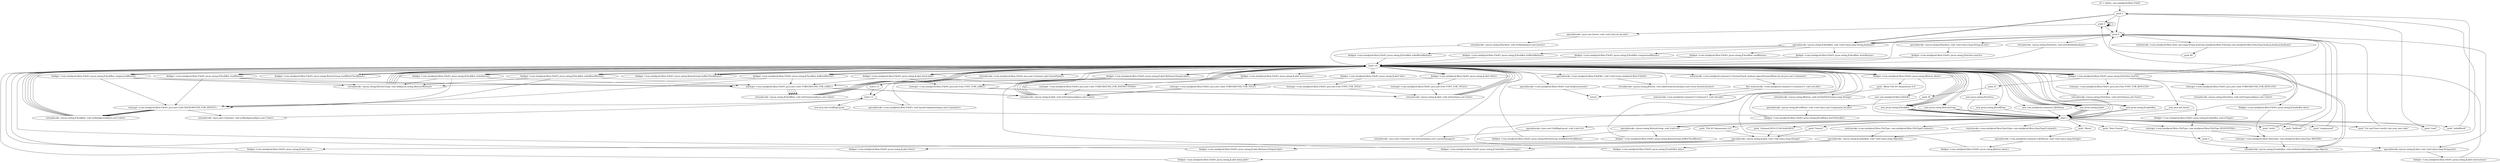 digraph "" {
    "r0 := @this: com.mindprod.fileio.FileIO"
    "push 1"
    "r0 := @this: com.mindprod.fileio.FileIO"->"push 1";
    "push 5"
    "push 1"->"push 5";
    "push 0"
    "push 5"->"push 0";
    "load.r r0"
    "push 0"->"load.r r0";
    "staticinvoke <com.mindprod.common11.VersionCheck: boolean isJavaVersionOK(int,int,int,java.awt.Container)>"
    "load.r r0"->"staticinvoke <com.mindprod.common11.VersionCheck: boolean isJavaVersionOK(int,int,int,java.awt.Container)>";
    "ifne staticinvoke <com.mindprod.common13.Common13: void setLaf()>"
    "staticinvoke <com.mindprod.common11.VersionCheck: boolean isJavaVersionOK(int,int,int,java.awt.Container)>"->"ifne staticinvoke <com.mindprod.common13.Common13: void setLaf()>";
    "return"
    "ifne staticinvoke <com.mindprod.common13.Common13: void setLaf()>"->"return";
    "staticinvoke <com.mindprod.common13.Common13: void setLaf()>"
    "ifne staticinvoke <com.mindprod.common13.Common13: void setLaf()>"->"staticinvoke <com.mindprod.common13.Common13: void setLaf()>";
    "staticinvoke <com.mindprod.common13.Common13: void setLaf()>"->"load.r r0";
    "virtualinvoke <com.mindprod.fileio.FileIO: java.awt.Container getContentPane()>"
    "load.r r0"->"virtualinvoke <com.mindprod.fileio.FileIO: java.awt.Container getContentPane()>";
    "store.r r1"
    "virtualinvoke <com.mindprod.fileio.FileIO: java.awt.Container getContentPane()>"->"store.r r1";
    "load.r r1"
    "store.r r1"->"load.r r1";
    "staticget <com.mindprod.fileio.FileIO: java.awt.Color BACKGROUND_FOR_APPLET>"
    "load.r r1"->"staticget <com.mindprod.fileio.FileIO: java.awt.Color BACKGROUND_FOR_APPLET>";
    "virtualinvoke <java.awt.Container: void setBackground(java.awt.Color)>"
    "staticget <com.mindprod.fileio.FileIO: java.awt.Color BACKGROUND_FOR_APPLET>"->"virtualinvoke <java.awt.Container: void setBackground(java.awt.Color)>";
    "virtualinvoke <java.awt.Container: void setBackground(java.awt.Color)>"->"load.r r1";
    "new java.awt.GridBagLayout"
    "load.r r1"->"new java.awt.GridBagLayout";
    "dup1.r"
    "new java.awt.GridBagLayout"->"dup1.r";
    "specialinvoke <java.awt.GridBagLayout: void <init>()>"
    "dup1.r"->"specialinvoke <java.awt.GridBagLayout: void <init>()>";
    "virtualinvoke <java.awt.Container: void setLayout(java.awt.LayoutManager)>"
    "specialinvoke <java.awt.GridBagLayout: void <init>()>"->"virtualinvoke <java.awt.Container: void setLayout(java.awt.LayoutManager)>";
    "virtualinvoke <java.awt.Container: void setLayout(java.awt.LayoutManager)>"->"load.r r0";
    "new com.mindprod.common13.JEButton"
    "load.r r0"->"new com.mindprod.common13.JEButton";
    "new com.mindprod.common13.JEButton"->"dup1.r";
    "push \"About\""
    "dup1.r"->"push \"About\"";
    "specialinvoke <com.mindprod.common13.JEButton: void <init>(java.lang.String)>"
    "push \"About\""->"specialinvoke <com.mindprod.common13.JEButton: void <init>(java.lang.String)>";
    "fieldput <com.mindprod.fileio.FileIO: javax.swing.JButton about>"
    "specialinvoke <com.mindprod.common13.JEButton: void <init>(java.lang.String)>"->"fieldput <com.mindprod.fileio.FileIO: javax.swing.JButton about>";
    "fieldput <com.mindprod.fileio.FileIO: javax.swing.JButton about>"->"load.r r0";
    "fieldget <com.mindprod.fileio.FileIO: javax.swing.JButton about>"
    "load.r r0"->"fieldget <com.mindprod.fileio.FileIO: javax.swing.JButton about>";
    "push \"About File I/O Amanuensis 6.0\""
    "fieldget <com.mindprod.fileio.FileIO: javax.swing.JButton about>"->"push \"About File I/O Amanuensis 6.0\"";
    "virtualinvoke <javax.swing.JButton: void setToolTipText(java.lang.String)>"
    "push \"About File I/O Amanuensis 6.0\""->"virtualinvoke <javax.swing.JButton: void setToolTipText(java.lang.String)>";
    "virtualinvoke <javax.swing.JButton: void setToolTipText(java.lang.String)>"->"load.r r0";
    "load.r r0"->"fieldget <com.mindprod.fileio.FileIO: javax.swing.JButton about>";
    "new com.mindprod.fileio.FileIO$1"
    "fieldget <com.mindprod.fileio.FileIO: javax.swing.JButton about>"->"new com.mindprod.fileio.FileIO$1";
    "new com.mindprod.fileio.FileIO$1"->"dup1.r";
    "dup1.r"->"load.r r0";
    "specialinvoke <com.mindprod.fileio.FileIO$1: void <init>(com.mindprod.fileio.FileIO)>"
    "load.r r0"->"specialinvoke <com.mindprod.fileio.FileIO$1: void <init>(com.mindprod.fileio.FileIO)>";
    "virtualinvoke <javax.swing.JButton: void addActionListener(java.awt.event.ActionListener)>"
    "specialinvoke <com.mindprod.fileio.FileIO$1: void <init>(com.mindprod.fileio.FileIO)>"->"virtualinvoke <javax.swing.JButton: void addActionListener(java.awt.event.ActionListener)>";
    "virtualinvoke <javax.swing.JButton: void addActionListener(java.awt.event.ActionListener)>"->"load.r r0";
    "new javax.swing.JLabel"
    "load.r r0"->"new javax.swing.JLabel";
    "new javax.swing.JLabel"->"dup1.r";
    "push \"File I/O Amanuensis 6.0\""
    "dup1.r"->"push \"File I/O Amanuensis 6.0\"";
    "specialinvoke <javax.swing.JLabel: void <init>(java.lang.String)>"
    "push \"File I/O Amanuensis 6.0\""->"specialinvoke <javax.swing.JLabel: void <init>(java.lang.String)>";
    "fieldput <com.mindprod.fileio.FileIO: javax.swing.JLabel title>"
    "specialinvoke <javax.swing.JLabel: void <init>(java.lang.String)>"->"fieldput <com.mindprod.fileio.FileIO: javax.swing.JLabel title>";
    "fieldput <com.mindprod.fileio.FileIO: javax.swing.JLabel title>"->"load.r r0";
    "fieldget <com.mindprod.fileio.FileIO: javax.swing.JLabel title>"
    "load.r r0"->"fieldget <com.mindprod.fileio.FileIO: javax.swing.JLabel title>";
    "staticget <com.mindprod.fileio.FileIO: java.awt.Font FONT_FOR_TITLE>"
    "fieldget <com.mindprod.fileio.FileIO: javax.swing.JLabel title>"->"staticget <com.mindprod.fileio.FileIO: java.awt.Font FONT_FOR_TITLE>";
    "virtualinvoke <javax.swing.JLabel: void setFont(java.awt.Font)>"
    "staticget <com.mindprod.fileio.FileIO: java.awt.Font FONT_FOR_TITLE>"->"virtualinvoke <javax.swing.JLabel: void setFont(java.awt.Font)>";
    "virtualinvoke <javax.swing.JLabel: void setFont(java.awt.Font)>"->"load.r r0";
    "load.r r0"->"fieldget <com.mindprod.fileio.FileIO: javax.swing.JLabel title>";
    "staticget <com.mindprod.fileio.FileIO: java.awt.Color FOREGROUND_FOR_TITLE>"
    "fieldget <com.mindprod.fileio.FileIO: javax.swing.JLabel title>"->"staticget <com.mindprod.fileio.FileIO: java.awt.Color FOREGROUND_FOR_TITLE>";
    "virtualinvoke <javax.swing.JLabel: void setForeground(java.awt.Color)>"
    "staticget <com.mindprod.fileio.FileIO: java.awt.Color FOREGROUND_FOR_TITLE>"->"virtualinvoke <javax.swing.JLabel: void setForeground(java.awt.Color)>";
    "virtualinvoke <javax.swing.JLabel: void setForeground(java.awt.Color)>"->"load.r r0";
    "load.r r0"->"new javax.swing.JLabel";
    "new javax.swing.JLabel"->"dup1.r";
    "push \"released:2010-12-06 build:9410\""
    "dup1.r"->"push \"released:2010-12-06 build:9410\"";
    "push \"released:2010-12-06 build:9410\""->"specialinvoke <javax.swing.JLabel: void <init>(java.lang.String)>";
    "fieldput <com.mindprod.fileio.FileIO: javax.swing.JLabel title2>"
    "specialinvoke <javax.swing.JLabel: void <init>(java.lang.String)>"->"fieldput <com.mindprod.fileio.FileIO: javax.swing.JLabel title2>";
    "fieldput <com.mindprod.fileio.FileIO: javax.swing.JLabel title2>"->"load.r r0";
    "fieldget <com.mindprod.fileio.FileIO: javax.swing.JLabel title2>"
    "load.r r0"->"fieldget <com.mindprod.fileio.FileIO: javax.swing.JLabel title2>";
    "staticget <com.mindprod.fileio.FileIO: java.awt.Font FONT_FOR_TITLE2>"
    "fieldget <com.mindprod.fileio.FileIO: javax.swing.JLabel title2>"->"staticget <com.mindprod.fileio.FileIO: java.awt.Font FONT_FOR_TITLE2>";
    "staticget <com.mindprod.fileio.FileIO: java.awt.Font FONT_FOR_TITLE2>"->"virtualinvoke <javax.swing.JLabel: void setFont(java.awt.Font)>";
    "virtualinvoke <javax.swing.JLabel: void setFont(java.awt.Font)>"->"load.r r0";
    "load.r r0"->"fieldget <com.mindprod.fileio.FileIO: javax.swing.JLabel title2>";
    "fieldget <com.mindprod.fileio.FileIO: javax.swing.JLabel title2>"->"staticget <com.mindprod.fileio.FileIO: java.awt.Color FOREGROUND_FOR_TITLE>";
    "staticget <com.mindprod.fileio.FileIO: java.awt.Color FOREGROUND_FOR_TITLE>"->"virtualinvoke <javax.swing.JLabel: void setForeground(java.awt.Color)>";
    "virtualinvoke <javax.swing.JLabel: void setForeground(java.awt.Color)>"->"load.r r0";
    "load.r r0"->"new javax.swing.JLabel";
    "new javax.swing.JLabel"->"dup1.r";
    "push \"Source\""
    "dup1.r"->"push \"Source\"";
    "push \"Source\""->"specialinvoke <javax.swing.JLabel: void <init>(java.lang.String)>";
    "fieldput <com.mindprod.fileio.FileIO: javax.swing.JLabel fileSourceTargetLabel>"
    "specialinvoke <javax.swing.JLabel: void <init>(java.lang.String)>"->"fieldput <com.mindprod.fileio.FileIO: javax.swing.JLabel fileSourceTargetLabel>";
    "fieldput <com.mindprod.fileio.FileIO: javax.swing.JLabel fileSourceTargetLabel>"->"load.r r0";
    "fieldget <com.mindprod.fileio.FileIO: javax.swing.JLabel fileSourceTargetLabel>"
    "load.r r0"->"fieldget <com.mindprod.fileio.FileIO: javax.swing.JLabel fileSourceTargetLabel>";
    "staticget <com.mindprod.fileio.FileIO: java.awt.Font FONT_FOR_LABEL>"
    "fieldget <com.mindprod.fileio.FileIO: javax.swing.JLabel fileSourceTargetLabel>"->"staticget <com.mindprod.fileio.FileIO: java.awt.Font FONT_FOR_LABEL>";
    "staticget <com.mindprod.fileio.FileIO: java.awt.Font FONT_FOR_LABEL>"->"virtualinvoke <javax.swing.JLabel: void setFont(java.awt.Font)>";
    "virtualinvoke <javax.swing.JLabel: void setFont(java.awt.Font)>"->"load.r r0";
    "load.r r0"->"fieldget <com.mindprod.fileio.FileIO: javax.swing.JLabel fileSourceTargetLabel>";
    "staticget <com.mindprod.fileio.FileIO: java.awt.Color FOREGROUND_FOR_LABEL>"
    "fieldget <com.mindprod.fileio.FileIO: javax.swing.JLabel fileSourceTargetLabel>"->"staticget <com.mindprod.fileio.FileIO: java.awt.Color FOREGROUND_FOR_LABEL>";
    "staticget <com.mindprod.fileio.FileIO: java.awt.Color FOREGROUND_FOR_LABEL>"->"virtualinvoke <javax.swing.JLabel: void setForeground(java.awt.Color)>";
    "virtualinvoke <javax.swing.JLabel: void setForeground(java.awt.Color)>"->"load.r r0";
    "new javax.swing.JComboBox"
    "load.r r0"->"new javax.swing.JComboBox";
    "new javax.swing.JComboBox"->"dup1.r";
    "staticinvoke <com.mindprod.fileio.FileType: com.mindprod.fileio.FileType[] values()>"
    "dup1.r"->"staticinvoke <com.mindprod.fileio.FileType: com.mindprod.fileio.FileType[] values()>";
    "specialinvoke <javax.swing.JComboBox: void <init>(java.lang.Object[])>"
    "staticinvoke <com.mindprod.fileio.FileType: com.mindprod.fileio.FileType[] values()>"->"specialinvoke <javax.swing.JComboBox: void <init>(java.lang.Object[])>";
    "fieldput <com.mindprod.fileio.FileIO: javax.swing.JComboBox sourceTarget>"
    "specialinvoke <javax.swing.JComboBox: void <init>(java.lang.Object[])>"->"fieldput <com.mindprod.fileio.FileIO: javax.swing.JComboBox sourceTarget>";
    "fieldput <com.mindprod.fileio.FileIO: javax.swing.JComboBox sourceTarget>"->"load.r r0";
    "fieldget <com.mindprod.fileio.FileIO: javax.swing.JComboBox sourceTarget>"
    "load.r r0"->"fieldget <com.mindprod.fileio.FileIO: javax.swing.JComboBox sourceTarget>";
    "staticget <com.mindprod.fileio.FileType: com.mindprod.fileio.FileType SEQUENTIAL>"
    "fieldget <com.mindprod.fileio.FileIO: javax.swing.JComboBox sourceTarget>"->"staticget <com.mindprod.fileio.FileType: com.mindprod.fileio.FileType SEQUENTIAL>";
    "virtualinvoke <javax.swing.JComboBox: void setSelectedItem(java.lang.Object)>"
    "staticget <com.mindprod.fileio.FileType: com.mindprod.fileio.FileType SEQUENTIAL>"->"virtualinvoke <javax.swing.JComboBox: void setSelectedItem(java.lang.Object)>";
    "virtualinvoke <javax.swing.JComboBox: void setSelectedItem(java.lang.Object)>"->"load.r r0";
    "load.r r0"->"new javax.swing.JLabel";
    "new javax.swing.JLabel"->"dup1.r";
    "push \"Data Format\""
    "dup1.r"->"push \"Data Format\"";
    "push 2"
    "push \"Data Format\""->"push 2";
    "specialinvoke <javax.swing.JLabel: void <init>(java.lang.String,int)>"
    "push 2"->"specialinvoke <javax.swing.JLabel: void <init>(java.lang.String,int)>";
    "fieldput <com.mindprod.fileio.FileIO: javax.swing.JLabel dataLabel>"
    "specialinvoke <javax.swing.JLabel: void <init>(java.lang.String,int)>"->"fieldput <com.mindprod.fileio.FileIO: javax.swing.JLabel dataLabel>";
    "fieldput <com.mindprod.fileio.FileIO: javax.swing.JLabel dataLabel>"->"load.r r0";
    "fieldget <com.mindprod.fileio.FileIO: javax.swing.JLabel dataLabel>"
    "load.r r0"->"fieldget <com.mindprod.fileio.FileIO: javax.swing.JLabel dataLabel>";
    "fieldget <com.mindprod.fileio.FileIO: javax.swing.JLabel dataLabel>"->"staticget <com.mindprod.fileio.FileIO: java.awt.Font FONT_FOR_LABEL>";
    "staticget <com.mindprod.fileio.FileIO: java.awt.Font FONT_FOR_LABEL>"->"virtualinvoke <javax.swing.JLabel: void setFont(java.awt.Font)>";
    "virtualinvoke <javax.swing.JLabel: void setFont(java.awt.Font)>"->"load.r r0";
    "load.r r0"->"fieldget <com.mindprod.fileio.FileIO: javax.swing.JLabel dataLabel>";
    "fieldget <com.mindprod.fileio.FileIO: javax.swing.JLabel dataLabel>"->"staticget <com.mindprod.fileio.FileIO: java.awt.Color FOREGROUND_FOR_LABEL>";
    "staticget <com.mindprod.fileio.FileIO: java.awt.Color FOREGROUND_FOR_LABEL>"->"virtualinvoke <javax.swing.JLabel: void setForeground(java.awt.Color)>";
    "virtualinvoke <javax.swing.JLabel: void setForeground(java.awt.Color)>"->"load.r r0";
    "load.r r0"->"new javax.swing.JComboBox";
    "new javax.swing.JComboBox"->"dup1.r";
    "staticinvoke <com.mindprod.fileio.DataType: com.mindprod.fileio.DataType[] values()>"
    "dup1.r"->"staticinvoke <com.mindprod.fileio.DataType: com.mindprod.fileio.DataType[] values()>";
    "staticinvoke <com.mindprod.fileio.DataType: com.mindprod.fileio.DataType[] values()>"->"specialinvoke <javax.swing.JComboBox: void <init>(java.lang.Object[])>";
    "fieldput <com.mindprod.fileio.FileIO: javax.swing.JComboBox data>"
    "specialinvoke <javax.swing.JComboBox: void <init>(java.lang.Object[])>"->"fieldput <com.mindprod.fileio.FileIO: javax.swing.JComboBox data>";
    "fieldput <com.mindprod.fileio.FileIO: javax.swing.JComboBox data>"->"load.r r0";
    "fieldget <com.mindprod.fileio.FileIO: javax.swing.JComboBox data>"
    "load.r r0"->"fieldget <com.mindprod.fileio.FileIO: javax.swing.JComboBox data>";
    "staticget <com.mindprod.fileio.DataType: com.mindprod.fileio.DataType BIGEND>"
    "fieldget <com.mindprod.fileio.FileIO: javax.swing.JComboBox data>"->"staticget <com.mindprod.fileio.DataType: com.mindprod.fileio.DataType BIGEND>";
    "staticget <com.mindprod.fileio.DataType: com.mindprod.fileio.DataType BIGEND>"->"virtualinvoke <javax.swing.JComboBox: void setSelectedItem(java.lang.Object)>";
    "virtualinvoke <javax.swing.JComboBox: void setSelectedItem(java.lang.Object)>"->"load.r r0";
    "new javax.swing.JCheckBox"
    "load.r r0"->"new javax.swing.JCheckBox";
    "new javax.swing.JCheckBox"->"dup1.r";
    "push \"read\""
    "dup1.r"->"push \"read\"";
    "push \"read\""->"push 1";
    "specialinvoke <javax.swing.JCheckBox: void <init>(java.lang.String,boolean)>"
    "push 1"->"specialinvoke <javax.swing.JCheckBox: void <init>(java.lang.String,boolean)>";
    "fieldput <com.mindprod.fileio.FileIO: javax.swing.JCheckBox readButton>"
    "specialinvoke <javax.swing.JCheckBox: void <init>(java.lang.String,boolean)>"->"fieldput <com.mindprod.fileio.FileIO: javax.swing.JCheckBox readButton>";
    "fieldput <com.mindprod.fileio.FileIO: javax.swing.JCheckBox readButton>"->"load.r r0";
    "fieldget <com.mindprod.fileio.FileIO: javax.swing.JCheckBox readButton>"
    "load.r r0"->"fieldget <com.mindprod.fileio.FileIO: javax.swing.JCheckBox readButton>";
    "fieldget <com.mindprod.fileio.FileIO: javax.swing.JCheckBox readButton>"->"staticget <com.mindprod.fileio.FileIO: java.awt.Color FOREGROUND_FOR_LABEL>";
    "virtualinvoke <javax.swing.JCheckBox: void setForeground(java.awt.Color)>"
    "staticget <com.mindprod.fileio.FileIO: java.awt.Color FOREGROUND_FOR_LABEL>"->"virtualinvoke <javax.swing.JCheckBox: void setForeground(java.awt.Color)>";
    "virtualinvoke <javax.swing.JCheckBox: void setForeground(java.awt.Color)>"->"load.r r0";
    "load.r r0"->"fieldget <com.mindprod.fileio.FileIO: javax.swing.JCheckBox readButton>";
    "fieldget <com.mindprod.fileio.FileIO: javax.swing.JCheckBox readButton>"->"staticget <com.mindprod.fileio.FileIO: java.awt.Color BACKGROUND_FOR_APPLET>";
    "virtualinvoke <javax.swing.JCheckBox: void setBackground(java.awt.Color)>"
    "staticget <com.mindprod.fileio.FileIO: java.awt.Color BACKGROUND_FOR_APPLET>"->"virtualinvoke <javax.swing.JCheckBox: void setBackground(java.awt.Color)>";
    "virtualinvoke <javax.swing.JCheckBox: void setBackground(java.awt.Color)>"->"load.r r0";
    "load.r r0"->"new javax.swing.JCheckBox";
    "new javax.swing.JCheckBox"->"dup1.r";
    "push \"write\""
    "dup1.r"->"push \"write\"";
    "push \"write\""->"push 0";
    "push 0"->"specialinvoke <javax.swing.JCheckBox: void <init>(java.lang.String,boolean)>";
    "fieldput <com.mindprod.fileio.FileIO: javax.swing.JCheckBox writeButton>"
    "specialinvoke <javax.swing.JCheckBox: void <init>(java.lang.String,boolean)>"->"fieldput <com.mindprod.fileio.FileIO: javax.swing.JCheckBox writeButton>";
    "fieldput <com.mindprod.fileio.FileIO: javax.swing.JCheckBox writeButton>"->"load.r r0";
    "fieldget <com.mindprod.fileio.FileIO: javax.swing.JCheckBox writeButton>"
    "load.r r0"->"fieldget <com.mindprod.fileio.FileIO: javax.swing.JCheckBox writeButton>";
    "fieldget <com.mindprod.fileio.FileIO: javax.swing.JCheckBox writeButton>"->"staticget <com.mindprod.fileio.FileIO: java.awt.Color FOREGROUND_FOR_LABEL>";
    "staticget <com.mindprod.fileio.FileIO: java.awt.Color FOREGROUND_FOR_LABEL>"->"virtualinvoke <javax.swing.JCheckBox: void setForeground(java.awt.Color)>";
    "virtualinvoke <javax.swing.JCheckBox: void setForeground(java.awt.Color)>"->"load.r r0";
    "load.r r0"->"fieldget <com.mindprod.fileio.FileIO: javax.swing.JCheckBox writeButton>";
    "fieldget <com.mindprod.fileio.FileIO: javax.swing.JCheckBox writeButton>"->"staticget <com.mindprod.fileio.FileIO: java.awt.Color BACKGROUND_FOR_APPLET>";
    "staticget <com.mindprod.fileio.FileIO: java.awt.Color BACKGROUND_FOR_APPLET>"->"virtualinvoke <javax.swing.JCheckBox: void setBackground(java.awt.Color)>";
    "virtualinvoke <javax.swing.JCheckBox: void setBackground(java.awt.Color)>"->"load.r r0";
    "new javax.swing.ButtonGroup"
    "load.r r0"->"new javax.swing.ButtonGroup";
    "new javax.swing.ButtonGroup"->"dup1.r";
    "specialinvoke <javax.swing.ButtonGroup: void <init>()>"
    "dup1.r"->"specialinvoke <javax.swing.ButtonGroup: void <init>()>";
    "fieldput <com.mindprod.fileio.FileIO: javax.swing.ButtonGroup readWriteCheckBoxes>"
    "specialinvoke <javax.swing.ButtonGroup: void <init>()>"->"fieldput <com.mindprod.fileio.FileIO: javax.swing.ButtonGroup readWriteCheckBoxes>";
    "fieldput <com.mindprod.fileio.FileIO: javax.swing.ButtonGroup readWriteCheckBoxes>"->"load.r r0";
    "fieldget <com.mindprod.fileio.FileIO: javax.swing.ButtonGroup readWriteCheckBoxes>"
    "load.r r0"->"fieldget <com.mindprod.fileio.FileIO: javax.swing.ButtonGroup readWriteCheckBoxes>";
    "fieldget <com.mindprod.fileio.FileIO: javax.swing.ButtonGroup readWriteCheckBoxes>"->"load.r r0";
    "load.r r0"->"fieldget <com.mindprod.fileio.FileIO: javax.swing.JCheckBox readButton>";
    "virtualinvoke <javax.swing.ButtonGroup: void add(javax.swing.AbstractButton)>"
    "fieldget <com.mindprod.fileio.FileIO: javax.swing.JCheckBox readButton>"->"virtualinvoke <javax.swing.ButtonGroup: void add(javax.swing.AbstractButton)>";
    "virtualinvoke <javax.swing.ButtonGroup: void add(javax.swing.AbstractButton)>"->"load.r r0";
    "load.r r0"->"fieldget <com.mindprod.fileio.FileIO: javax.swing.ButtonGroup readWriteCheckBoxes>";
    "fieldget <com.mindprod.fileio.FileIO: javax.swing.ButtonGroup readWriteCheckBoxes>"->"load.r r0";
    "load.r r0"->"fieldget <com.mindprod.fileio.FileIO: javax.swing.JCheckBox writeButton>";
    "fieldget <com.mindprod.fileio.FileIO: javax.swing.JCheckBox writeButton>"->"virtualinvoke <javax.swing.ButtonGroup: void add(javax.swing.AbstractButton)>";
    "virtualinvoke <javax.swing.ButtonGroup: void add(javax.swing.AbstractButton)>"->"load.r r0";
    "load.r r0"->"new javax.swing.JCheckBox";
    "new javax.swing.JCheckBox"->"dup1.r";
    "push \"unbuffered\""
    "dup1.r"->"push \"unbuffered\"";
    "push \"unbuffered\""->"push 1";
    "push 1"->"specialinvoke <javax.swing.JCheckBox: void <init>(java.lang.String,boolean)>";
    "fieldput <com.mindprod.fileio.FileIO: javax.swing.JCheckBox unbufferedButton>"
    "specialinvoke <javax.swing.JCheckBox: void <init>(java.lang.String,boolean)>"->"fieldput <com.mindprod.fileio.FileIO: javax.swing.JCheckBox unbufferedButton>";
    "fieldput <com.mindprod.fileio.FileIO: javax.swing.JCheckBox unbufferedButton>"->"load.r r0";
    "fieldget <com.mindprod.fileio.FileIO: javax.swing.JCheckBox unbufferedButton>"
    "load.r r0"->"fieldget <com.mindprod.fileio.FileIO: javax.swing.JCheckBox unbufferedButton>";
    "fieldget <com.mindprod.fileio.FileIO: javax.swing.JCheckBox unbufferedButton>"->"staticget <com.mindprod.fileio.FileIO: java.awt.Color FOREGROUND_FOR_LABEL>";
    "staticget <com.mindprod.fileio.FileIO: java.awt.Color FOREGROUND_FOR_LABEL>"->"virtualinvoke <javax.swing.JCheckBox: void setForeground(java.awt.Color)>";
    "virtualinvoke <javax.swing.JCheckBox: void setForeground(java.awt.Color)>"->"load.r r0";
    "load.r r0"->"fieldget <com.mindprod.fileio.FileIO: javax.swing.JCheckBox unbufferedButton>";
    "fieldget <com.mindprod.fileio.FileIO: javax.swing.JCheckBox unbufferedButton>"->"staticget <com.mindprod.fileio.FileIO: java.awt.Color BACKGROUND_FOR_APPLET>";
    "staticget <com.mindprod.fileio.FileIO: java.awt.Color BACKGROUND_FOR_APPLET>"->"virtualinvoke <javax.swing.JCheckBox: void setBackground(java.awt.Color)>";
    "virtualinvoke <javax.swing.JCheckBox: void setBackground(java.awt.Color)>"->"load.r r0";
    "load.r r0"->"new javax.swing.JCheckBox";
    "new javax.swing.JCheckBox"->"dup1.r";
    "push \"buffered\""
    "dup1.r"->"push \"buffered\"";
    "push \"buffered\""->"push 0";
    "push 0"->"specialinvoke <javax.swing.JCheckBox: void <init>(java.lang.String,boolean)>";
    "fieldput <com.mindprod.fileio.FileIO: javax.swing.JCheckBox bufferedButton>"
    "specialinvoke <javax.swing.JCheckBox: void <init>(java.lang.String,boolean)>"->"fieldput <com.mindprod.fileio.FileIO: javax.swing.JCheckBox bufferedButton>";
    "fieldput <com.mindprod.fileio.FileIO: javax.swing.JCheckBox bufferedButton>"->"load.r r0";
    "fieldget <com.mindprod.fileio.FileIO: javax.swing.JCheckBox bufferedButton>"
    "load.r r0"->"fieldget <com.mindprod.fileio.FileIO: javax.swing.JCheckBox bufferedButton>";
    "fieldget <com.mindprod.fileio.FileIO: javax.swing.JCheckBox bufferedButton>"->"staticget <com.mindprod.fileio.FileIO: java.awt.Color FOREGROUND_FOR_LABEL>";
    "staticget <com.mindprod.fileio.FileIO: java.awt.Color FOREGROUND_FOR_LABEL>"->"virtualinvoke <javax.swing.JCheckBox: void setForeground(java.awt.Color)>";
    "virtualinvoke <javax.swing.JCheckBox: void setForeground(java.awt.Color)>"->"load.r r0";
    "load.r r0"->"fieldget <com.mindprod.fileio.FileIO: javax.swing.JCheckBox bufferedButton>";
    "fieldget <com.mindprod.fileio.FileIO: javax.swing.JCheckBox bufferedButton>"->"staticget <com.mindprod.fileio.FileIO: java.awt.Color BACKGROUND_FOR_APPLET>";
    "staticget <com.mindprod.fileio.FileIO: java.awt.Color BACKGROUND_FOR_APPLET>"->"virtualinvoke <javax.swing.JCheckBox: void setBackground(java.awt.Color)>";
    "virtualinvoke <javax.swing.JCheckBox: void setBackground(java.awt.Color)>"->"load.r r0";
    "load.r r0"->"new javax.swing.JCheckBox";
    "new javax.swing.JCheckBox"->"dup1.r";
    "push \"compressed\""
    "dup1.r"->"push \"compressed\"";
    "push \"compressed\""->"push 0";
    "push 0"->"specialinvoke <javax.swing.JCheckBox: void <init>(java.lang.String,boolean)>";
    "fieldput <com.mindprod.fileio.FileIO: javax.swing.JCheckBox compressedButton>"
    "specialinvoke <javax.swing.JCheckBox: void <init>(java.lang.String,boolean)>"->"fieldput <com.mindprod.fileio.FileIO: javax.swing.JCheckBox compressedButton>";
    "fieldput <com.mindprod.fileio.FileIO: javax.swing.JCheckBox compressedButton>"->"load.r r0";
    "fieldget <com.mindprod.fileio.FileIO: javax.swing.JCheckBox compressedButton>"
    "load.r r0"->"fieldget <com.mindprod.fileio.FileIO: javax.swing.JCheckBox compressedButton>";
    "fieldget <com.mindprod.fileio.FileIO: javax.swing.JCheckBox compressedButton>"->"staticget <com.mindprod.fileio.FileIO: java.awt.Color FOREGROUND_FOR_LABEL>";
    "staticget <com.mindprod.fileio.FileIO: java.awt.Color FOREGROUND_FOR_LABEL>"->"virtualinvoke <javax.swing.JCheckBox: void setForeground(java.awt.Color)>";
    "virtualinvoke <javax.swing.JCheckBox: void setForeground(java.awt.Color)>"->"load.r r0";
    "load.r r0"->"fieldget <com.mindprod.fileio.FileIO: javax.swing.JCheckBox compressedButton>";
    "fieldget <com.mindprod.fileio.FileIO: javax.swing.JCheckBox compressedButton>"->"staticget <com.mindprod.fileio.FileIO: java.awt.Color BACKGROUND_FOR_APPLET>";
    "staticget <com.mindprod.fileio.FileIO: java.awt.Color BACKGROUND_FOR_APPLET>"->"virtualinvoke <javax.swing.JCheckBox: void setBackground(java.awt.Color)>";
    "virtualinvoke <javax.swing.JCheckBox: void setBackground(java.awt.Color)>"->"load.r r0";
    "load.r r0"->"new javax.swing.ButtonGroup";
    "new javax.swing.ButtonGroup"->"dup1.r";
    "dup1.r"->"specialinvoke <javax.swing.ButtonGroup: void <init>()>";
    "fieldput <com.mindprod.fileio.FileIO: javax.swing.ButtonGroup bufferCheckBoxes>"
    "specialinvoke <javax.swing.ButtonGroup: void <init>()>"->"fieldput <com.mindprod.fileio.FileIO: javax.swing.ButtonGroup bufferCheckBoxes>";
    "fieldput <com.mindprod.fileio.FileIO: javax.swing.ButtonGroup bufferCheckBoxes>"->"load.r r0";
    "fieldget <com.mindprod.fileio.FileIO: javax.swing.ButtonGroup bufferCheckBoxes>"
    "load.r r0"->"fieldget <com.mindprod.fileio.FileIO: javax.swing.ButtonGroup bufferCheckBoxes>";
    "fieldget <com.mindprod.fileio.FileIO: javax.swing.ButtonGroup bufferCheckBoxes>"->"load.r r0";
    "load.r r0"->"fieldget <com.mindprod.fileio.FileIO: javax.swing.JCheckBox unbufferedButton>";
    "fieldget <com.mindprod.fileio.FileIO: javax.swing.JCheckBox unbufferedButton>"->"virtualinvoke <javax.swing.ButtonGroup: void add(javax.swing.AbstractButton)>";
    "virtualinvoke <javax.swing.ButtonGroup: void add(javax.swing.AbstractButton)>"->"load.r r0";
    "load.r r0"->"fieldget <com.mindprod.fileio.FileIO: javax.swing.ButtonGroup bufferCheckBoxes>";
    "fieldget <com.mindprod.fileio.FileIO: javax.swing.ButtonGroup bufferCheckBoxes>"->"load.r r0";
    "load.r r0"->"fieldget <com.mindprod.fileio.FileIO: javax.swing.JCheckBox bufferedButton>";
    "fieldget <com.mindprod.fileio.FileIO: javax.swing.JCheckBox bufferedButton>"->"virtualinvoke <javax.swing.ButtonGroup: void add(javax.swing.AbstractButton)>";
    "virtualinvoke <javax.swing.ButtonGroup: void add(javax.swing.AbstractButton)>"->"load.r r0";
    "load.r r0"->"fieldget <com.mindprod.fileio.FileIO: javax.swing.ButtonGroup bufferCheckBoxes>";
    "fieldget <com.mindprod.fileio.FileIO: javax.swing.ButtonGroup bufferCheckBoxes>"->"load.r r0";
    "load.r r0"->"fieldget <com.mindprod.fileio.FileIO: javax.swing.JCheckBox compressedButton>";
    "fieldget <com.mindprod.fileio.FileIO: javax.swing.JCheckBox compressedButton>"->"virtualinvoke <javax.swing.ButtonGroup: void add(javax.swing.AbstractButton)>";
    "virtualinvoke <javax.swing.ButtonGroup: void add(javax.swing.AbstractButton)>"->"load.r r0";
    "new javax.swing.JTextArea"
    "load.r r0"->"new javax.swing.JTextArea";
    "new javax.swing.JTextArea"->"dup1.r";
    "dup1.r"->"staticget <com.mindprod.fileio.FileType: com.mindprod.fileio.FileType SEQUENTIAL>";
    "staticget <com.mindprod.fileio.FileType: com.mindprod.fileio.FileType SEQUENTIAL>"->"staticget <com.mindprod.fileio.DataType: com.mindprod.fileio.DataType BIGEND>";
    "staticget <com.mindprod.fileio.DataType: com.mindprod.fileio.DataType BIGEND>"->"push 1";
    "push 1"->"push 0";
    "push 0"->"push 0";
    "staticinvoke <com.mindprod.fileio.How: java.lang.String how(com.mindprod.fileio.FileType,com.mindprod.fileio.DataType,boolean,boolean,boolean)>"
    "push 0"->"staticinvoke <com.mindprod.fileio.How: java.lang.String how(com.mindprod.fileio.FileType,com.mindprod.fileio.DataType,boolean,boolean,boolean)>";
    "push 40"
    "staticinvoke <com.mindprod.fileio.How: java.lang.String how(com.mindprod.fileio.FileType,com.mindprod.fileio.DataType,boolean,boolean,boolean)>"->"push 40";
    "push 40"->"push 0";
    "specialinvoke <javax.swing.JTextArea: void <init>(java.lang.String,int,int)>"
    "push 0"->"specialinvoke <javax.swing.JTextArea: void <init>(java.lang.String,int,int)>";
    "fieldput <com.mindprod.fileio.FileIO: javax.swing.JTextArea howTo>"
    "specialinvoke <javax.swing.JTextArea: void <init>(java.lang.String,int,int)>"->"fieldput <com.mindprod.fileio.FileIO: javax.swing.JTextArea howTo>";
    "fieldput <com.mindprod.fileio.FileIO: javax.swing.JTextArea howTo>"->"load.r r0";
    "fieldget <com.mindprod.fileio.FileIO: javax.swing.JTextArea howTo>"
    "load.r r0"->"fieldget <com.mindprod.fileio.FileIO: javax.swing.JTextArea howTo>";
    "fieldget <com.mindprod.fileio.FileIO: javax.swing.JTextArea howTo>"->"push 0";
    "virtualinvoke <javax.swing.JTextArea: void setEditable(boolean)>"
    "push 0"->"virtualinvoke <javax.swing.JTextArea: void setEditable(boolean)>";
    "virtualinvoke <javax.swing.JTextArea: void setEditable(boolean)>"->"load.r r0";
    "load.r r0"->"fieldget <com.mindprod.fileio.FileIO: javax.swing.JTextArea howTo>";
    "staticget <com.mindprod.fileio.FileIO: java.awt.Font FONT_FOR_RESULTS>"
    "fieldget <com.mindprod.fileio.FileIO: javax.swing.JTextArea howTo>"->"staticget <com.mindprod.fileio.FileIO: java.awt.Font FONT_FOR_RESULTS>";
    "virtualinvoke <javax.swing.JTextArea: void setFont(java.awt.Font)>"
    "staticget <com.mindprod.fileio.FileIO: java.awt.Font FONT_FOR_RESULTS>"->"virtualinvoke <javax.swing.JTextArea: void setFont(java.awt.Font)>";
    "virtualinvoke <javax.swing.JTextArea: void setFont(java.awt.Font)>"->"load.r r0";
    "load.r r0"->"fieldget <com.mindprod.fileio.FileIO: javax.swing.JTextArea howTo>";
    "staticget <com.mindprod.fileio.FileIO: java.awt.Color FOREGROUND_FOR_RESULTS>"
    "fieldget <com.mindprod.fileio.FileIO: javax.swing.JTextArea howTo>"->"staticget <com.mindprod.fileio.FileIO: java.awt.Color FOREGROUND_FOR_RESULTS>";
    "virtualinvoke <javax.swing.JTextArea: void setForeground(java.awt.Color)>"
    "staticget <com.mindprod.fileio.FileIO: java.awt.Color FOREGROUND_FOR_RESULTS>"->"virtualinvoke <javax.swing.JTextArea: void setForeground(java.awt.Color)>";
    "virtualinvoke <javax.swing.JTextArea: void setForeground(java.awt.Color)>"->"load.r r0";
    "load.r r0"->"fieldget <com.mindprod.fileio.FileIO: javax.swing.JTextArea howTo>";
    "new java.awt.Insets"
    "fieldget <com.mindprod.fileio.FileIO: javax.swing.JTextArea howTo>"->"new java.awt.Insets";
    "new java.awt.Insets"->"dup1.r";
    "dup1.r"->"push 5";
    "push 5"->"push 5";
    "push 5"->"push 5";
    "push 5"->"push 5";
    "specialinvoke <java.awt.Insets: void <init>(int,int,int,int)>"
    "push 5"->"specialinvoke <java.awt.Insets: void <init>(int,int,int,int)>";
    "virtualinvoke <javax.swing.JTextArea: void setMargin(java.awt.Insets)>"
    "specialinvoke <java.awt.Insets: void <init>(int,int,int,int)>"->"virtualinvoke <javax.swing.JTextArea: void setMargin(java.awt.Insets)>";
    "virtualinvoke <javax.swing.JTextArea: void setMargin(java.awt.Insets)>"->"load.r r0";
    "new javax.swing.JScrollPane"
    "load.r r0"->"new javax.swing.JScrollPane";
    "new javax.swing.JScrollPane"->"dup1.r";
    "dup1.r"->"load.r r0";
    "load.r r0"->"fieldget <com.mindprod.fileio.FileIO: javax.swing.JTextArea howTo>";
    "push 22"
    "fieldget <com.mindprod.fileio.FileIO: javax.swing.JTextArea howTo>"->"push 22";
    "push 30"
    "push 22"->"push 30";
    "specialinvoke <javax.swing.JScrollPane: void <init>(java.awt.Component,int,int)>"
    "push 30"->"specialinvoke <javax.swing.JScrollPane: void <init>(java.awt.Component,int,int)>";
    "fieldput <com.mindprod.fileio.FileIO: javax.swing.JScrollPane howToScroller>"
    "specialinvoke <javax.swing.JScrollPane: void <init>(java.awt.Component,int,int)>"->"fieldput <com.mindprod.fileio.FileIO: javax.swing.JScrollPane howToScroller>";
    "fieldput <com.mindprod.fileio.FileIO: javax.swing.JScrollPane howToScroller>"->"load.r r0";
    "load.r r0"->"new javax.swing.JLabel";
    "new javax.swing.JLabel"->"dup1.r";
    "push \"Cut and Paste results into your own code.\""
    "dup1.r"->"push \"Cut and Paste results into your own code.\"";
    "push \"Cut and Paste results into your own code.\""->"push 0";
    "push 0"->"specialinvoke <javax.swing.JLabel: void <init>(java.lang.String,int)>";
    "fieldput <com.mindprod.fileio.FileIO: javax.swing.JLabel instructions>"
    "specialinvoke <javax.swing.JLabel: void <init>(java.lang.String,int)>"->"fieldput <com.mindprod.fileio.FileIO: javax.swing.JLabel instructions>";
    "fieldput <com.mindprod.fileio.FileIO: javax.swing.JLabel instructions>"->"load.r r0";
    "fieldget <com.mindprod.fileio.FileIO: javax.swing.JLabel instructions>"
    "load.r r0"->"fieldget <com.mindprod.fileio.FileIO: javax.swing.JLabel instructions>";
    "staticget <com.mindprod.fileio.FileIO: java.awt.Color FOREGROUND_FOR_INSTRUCTIONS>"
    "fieldget <com.mindprod.fileio.FileIO: javax.swing.JLabel instructions>"->"staticget <com.mindprod.fileio.FileIO: java.awt.Color FOREGROUND_FOR_INSTRUCTIONS>";
    "staticget <com.mindprod.fileio.FileIO: java.awt.Color FOREGROUND_FOR_INSTRUCTIONS>"->"virtualinvoke <javax.swing.JLabel: void setForeground(java.awt.Color)>";
    "virtualinvoke <javax.swing.JLabel: void setForeground(java.awt.Color)>"->"load.r r0";
    "load.r r0"->"load.r r1";
    "specialinvoke <com.mindprod.fileio.FileIO: void layoutComponents(java.awt.Container)>"
    "load.r r1"->"specialinvoke <com.mindprod.fileio.FileIO: void layoutComponents(java.awt.Container)>";
    "specialinvoke <com.mindprod.fileio.FileIO: void layoutComponents(java.awt.Container)>"->"load.r r0";
    "specialinvoke <com.mindprod.fileio.FileIO: void hookListeners()>"
    "load.r r0"->"specialinvoke <com.mindprod.fileio.FileIO: void hookListeners()>";
    "specialinvoke <com.mindprod.fileio.FileIO: void hookListeners()>"->"return";
}
